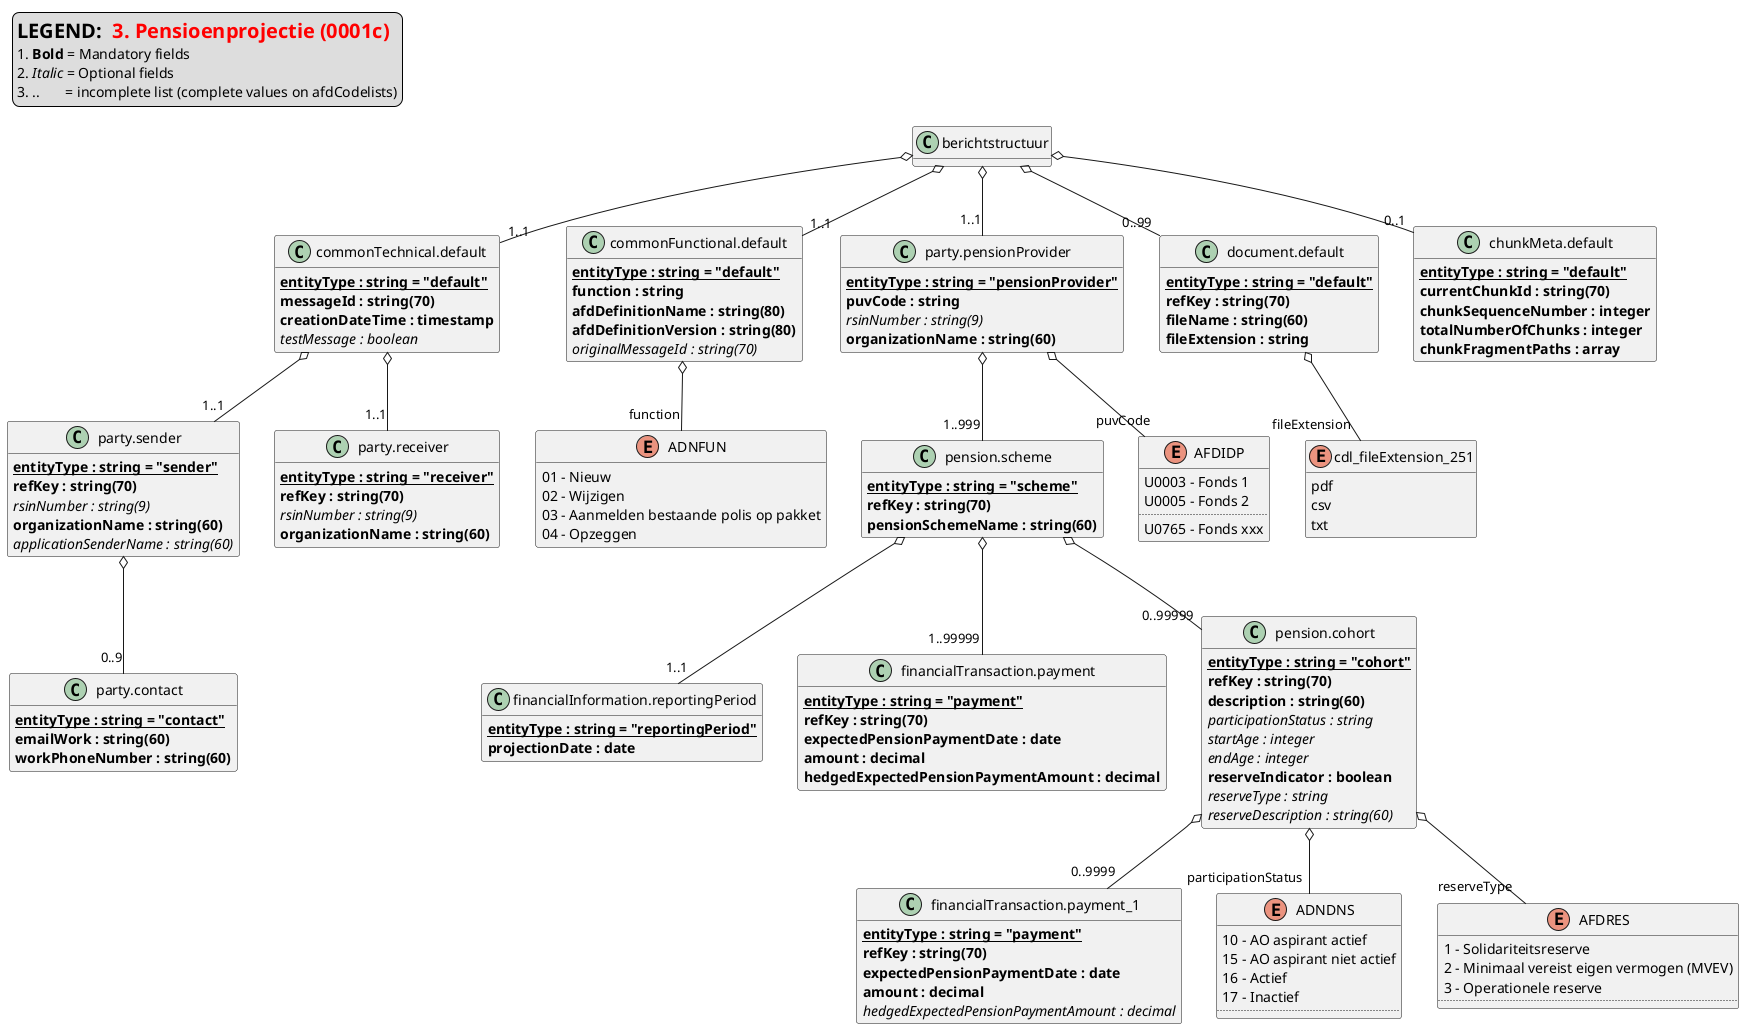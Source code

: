 @startuml
hide methods
set separator none

legend top left
<size:20><b>LEGEND: </b> <color:red><b>3. Pensioenprojectie (0001c)</b></color></size>
1. <b>Bold</b> = Mandatory fields
2. <i>Italic</i> = Optional fields
3. ..       = incomplete list (complete values on afdCodelists)
end legend

class berichtstructuur {}

class commonTechnical.default {
    {static} **entityType : string = "default"**
    {field} **messageId : string(70)**
    {field} **creationDateTime : timestamp**
    {field} <i>testMessage : boolean</i>
}

class party.sender {
    {static} **entityType : string = "sender"**
    {field} **refKey : string(70)**
    {field} <i>rsinNumber : string(9)</i>
    {field} **organizationName : string(60)**
    {field} <i>applicationSenderName : string(60)</i>
}

class party.contact {
    {static} **entityType : string = "contact"**
    {field} **emailWork : string(60)**
    {field} **workPhoneNumber : string(60)**
}

class party.receiver {
    {static} **entityType : string = "receiver"**
    {field} **refKey : string(70)**
    {field} <i>rsinNumber : string(9)</i>
    {field} **organizationName : string(60)**
}

class commonFunctional.default {
    {static} **entityType : string = "default"**
    {field} **function : string**
    {field} **afdDefinitionName : string(80)**
    {field} **afdDefinitionVersion : string(80)**
    {field} <i>originalMessageId : string(70)</i>
}

class party.pensionProvider {
    {static} **entityType : string = "pensionProvider"**
    {field} **puvCode : string**
    {field} <i>rsinNumber : string(9)</i>
    {field} **organizationName : string(60)**
}

class pension.scheme {
    {static} **entityType : string = "scheme"**
    {field} **refKey : string(70)**
    {field} **pensionSchemeName : string(60)**
}

class financialInformation.reportingPeriod {
    {static} **entityType : string = "reportingPeriod"**
    {field} **projectionDate : date**
}

class financialTransaction.payment {
    {static} **entityType : string = "payment"**
    {field} **refKey : string(70)**
    {field} **expectedPensionPaymentDate : date**
    {field} **amount : decimal**
    {field} **hedgedExpectedPensionPaymentAmount : decimal**
}

class pension.cohort {
    {static} **entityType : string = "cohort"**
    {field} **refKey : string(70)**
    {field} **description : string(60)**
    {field} <i>participationStatus : string</i>
    {field} <i>startAge : integer</i>
    {field} <i>endAge : integer</i>
    {field} **reserveIndicator : boolean**
    {field} <i>reserveType : string</i>
    {field} <i>reserveDescription : string(60)</i>
}

class financialTransaction.payment_1 {
    {static} **entityType : string = "payment"**
    {field} **refKey : string(70)**
    {field} **expectedPensionPaymentDate : date**
    {field} **amount : decimal**
    {field} <i>hedgedExpectedPensionPaymentAmount : decimal</i>
}

class document.default {
    {static} **entityType : string = "default"**
    {field} **refKey : string(70)**
    {field} **fileName : string(60)**
    {field} **fileExtension : string**
}

class chunkMeta.default {
    {static} **entityType : string = "default"**
    {field} **currentChunkId : string(70)**
    {field} **chunkSequenceNumber : integer**
    {field} **totalNumberOfChunks : integer**
    {field} **chunkFragmentPaths : array**
}

enum ADNDNS {
    10 - AO aspirant actief
    15 - AO aspirant niet actief
    16 - Actief
    17 - Inactief
    ..
}


enum ADNFUN {
    01 - Nieuw
    02 - Wijzigen
    03 - Aanmelden bestaande polis op pakket
    04 - Opzeggen
}


enum AFDIDP {
    U0003 - Fonds 1
    U0005 - Fonds 2
    ..
    U0765 - Fonds xxx
}


enum AFDRES {
    1 - Solidariteitsreserve
    2 - Minimaal vereist eigen vermogen (MVEV)
    3 - Operationele reserve
    ..
}


enum cdl_fileExtension_251 {
    pdf
    csv
    txt
}


berichtstructuur o-- "0..1" chunkMeta.default
berichtstructuur o-- "1..1" commonFunctional.default
berichtstructuur o-- "1..1" commonTechnical.default
berichtstructuur o-- "0..99" document.default
berichtstructuur o-- "1..1" party.pensionProvider
commonTechnical.default o-- "1..1" party.receiver
commonTechnical.default o-- "1..1" party.sender
party.pensionProvider o-- "1..999" pension.scheme
party.sender o-- "0..9" party.contact
pension.cohort o-- "0..9999" financialTransaction.payment_1
pension.scheme o-- "1..1" financialInformation.reportingPeriod
pension.scheme o-- "1..99999" financialTransaction.payment
pension.scheme o-- "0..99999" pension.cohort
commonFunctional.default o-- "function" ADNFUN
document.default o-- "fileExtension" cdl_fileExtension_251
party.pensionProvider o-- "puvCode" AFDIDP
pension.cohort o-- "participationStatus" ADNDNS
pension.cohort o-- "reserveType" AFDRES
@enduml